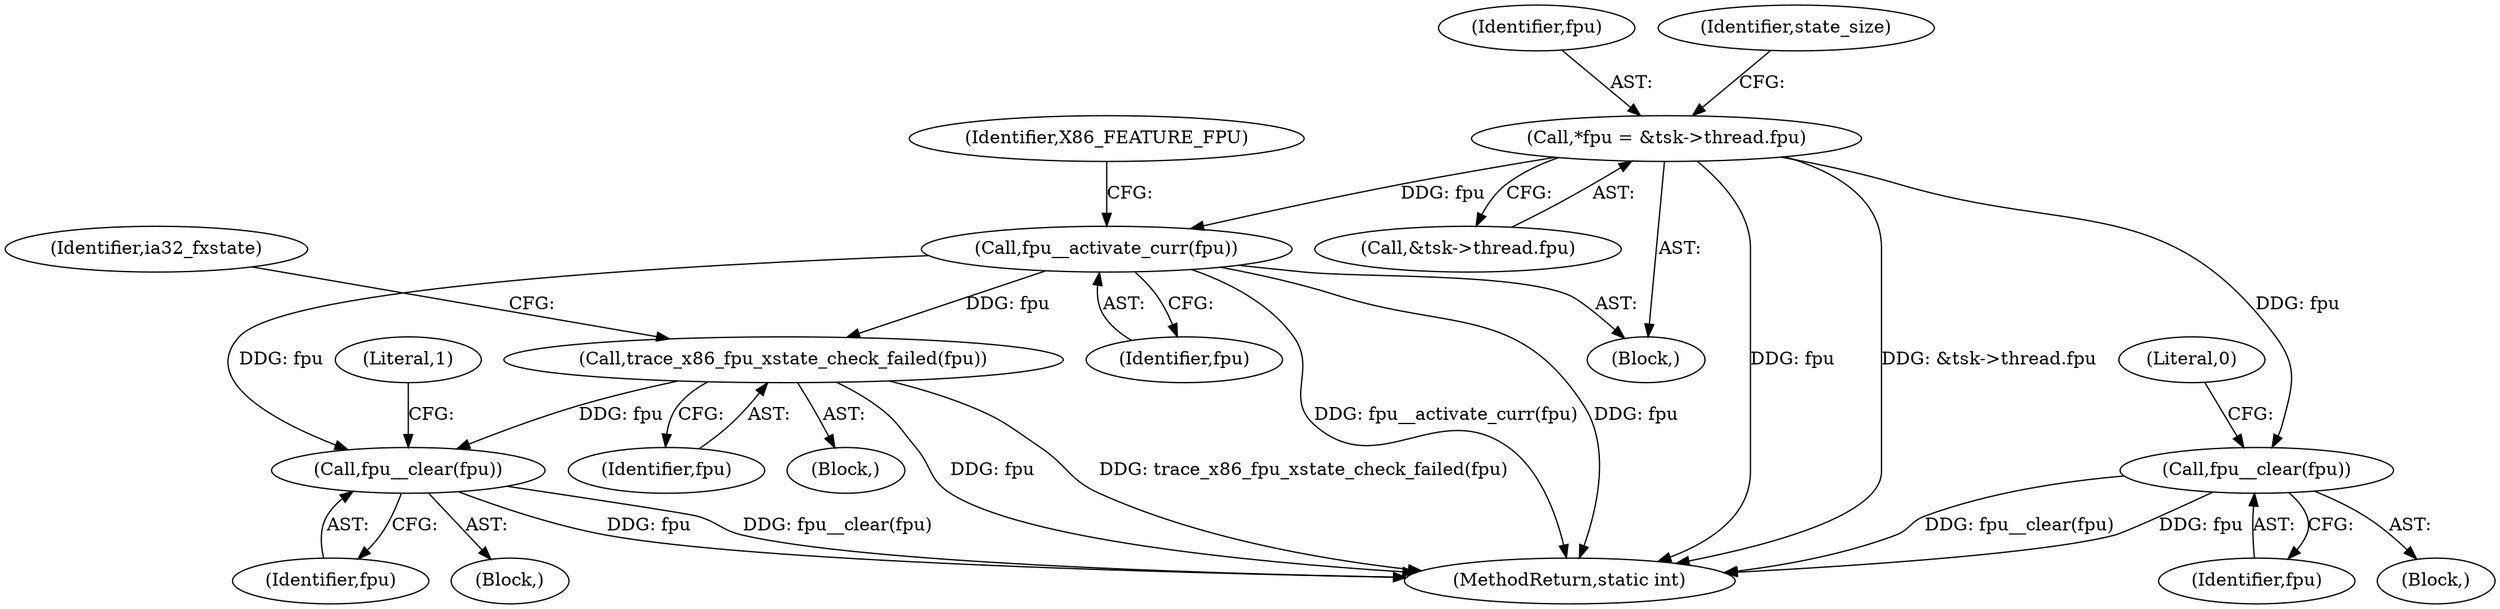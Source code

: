 digraph "0_linux_814fb7bb7db5433757d76f4c4502c96fc53b0b5e_0@API" {
"1000121" [label="(Call,*fpu = &tsk->thread.fpu)"];
"1000152" [label="(Call,fpu__clear(fpu))"];
"1000165" [label="(Call,fpu__activate_curr(fpu))"];
"1000201" [label="(Call,trace_x86_fpu_xstate_check_failed(fpu))"];
"1000313" [label="(Call,fpu__clear(fpu))"];
"1000166" [label="(Identifier,fpu)"];
"1000201" [label="(Call,trace_x86_fpu_xstate_check_failed(fpu))"];
"1000320" [label="(MethodReturn,static int)"];
"1000155" [label="(Literal,0)"];
"1000317" [label="(Literal,1)"];
"1000122" [label="(Identifier,fpu)"];
"1000216" [label="(Identifier,ia32_fxstate)"];
"1000109" [label="(Block,)"];
"1000170" [label="(Identifier,X86_FEATURE_FPU)"];
"1000165" [label="(Call,fpu__activate_curr(fpu))"];
"1000314" [label="(Identifier,fpu)"];
"1000131" [label="(Identifier,state_size)"];
"1000312" [label="(Block,)"];
"1000121" [label="(Call,*fpu = &tsk->thread.fpu)"];
"1000153" [label="(Identifier,fpu)"];
"1000151" [label="(Block,)"];
"1000313" [label="(Call,fpu__clear(fpu))"];
"1000193" [label="(Block,)"];
"1000152" [label="(Call,fpu__clear(fpu))"];
"1000123" [label="(Call,&tsk->thread.fpu)"];
"1000202" [label="(Identifier,fpu)"];
"1000121" -> "1000109"  [label="AST: "];
"1000121" -> "1000123"  [label="CFG: "];
"1000122" -> "1000121"  [label="AST: "];
"1000123" -> "1000121"  [label="AST: "];
"1000131" -> "1000121"  [label="CFG: "];
"1000121" -> "1000320"  [label="DDG: &tsk->thread.fpu"];
"1000121" -> "1000320"  [label="DDG: fpu"];
"1000121" -> "1000152"  [label="DDG: fpu"];
"1000121" -> "1000165"  [label="DDG: fpu"];
"1000152" -> "1000151"  [label="AST: "];
"1000152" -> "1000153"  [label="CFG: "];
"1000153" -> "1000152"  [label="AST: "];
"1000155" -> "1000152"  [label="CFG: "];
"1000152" -> "1000320"  [label="DDG: fpu__clear(fpu)"];
"1000152" -> "1000320"  [label="DDG: fpu"];
"1000165" -> "1000109"  [label="AST: "];
"1000165" -> "1000166"  [label="CFG: "];
"1000166" -> "1000165"  [label="AST: "];
"1000170" -> "1000165"  [label="CFG: "];
"1000165" -> "1000320"  [label="DDG: fpu"];
"1000165" -> "1000320"  [label="DDG: fpu__activate_curr(fpu)"];
"1000165" -> "1000201"  [label="DDG: fpu"];
"1000165" -> "1000313"  [label="DDG: fpu"];
"1000201" -> "1000193"  [label="AST: "];
"1000201" -> "1000202"  [label="CFG: "];
"1000202" -> "1000201"  [label="AST: "];
"1000216" -> "1000201"  [label="CFG: "];
"1000201" -> "1000320"  [label="DDG: trace_x86_fpu_xstate_check_failed(fpu)"];
"1000201" -> "1000320"  [label="DDG: fpu"];
"1000201" -> "1000313"  [label="DDG: fpu"];
"1000313" -> "1000312"  [label="AST: "];
"1000313" -> "1000314"  [label="CFG: "];
"1000314" -> "1000313"  [label="AST: "];
"1000317" -> "1000313"  [label="CFG: "];
"1000313" -> "1000320"  [label="DDG: fpu__clear(fpu)"];
"1000313" -> "1000320"  [label="DDG: fpu"];
}
